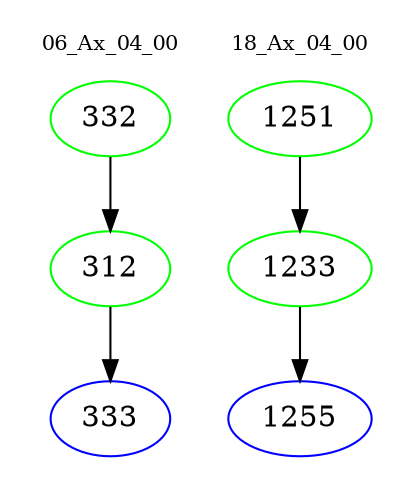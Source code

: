 digraph{
subgraph cluster_0 {
color = white
label = "06_Ax_04_00";
fontsize=10;
T0_332 [label="332", color="green"]
T0_332 -> T0_312 [color="black"]
T0_312 [label="312", color="green"]
T0_312 -> T0_333 [color="black"]
T0_333 [label="333", color="blue"]
}
subgraph cluster_1 {
color = white
label = "18_Ax_04_00";
fontsize=10;
T1_1251 [label="1251", color="green"]
T1_1251 -> T1_1233 [color="black"]
T1_1233 [label="1233", color="green"]
T1_1233 -> T1_1255 [color="black"]
T1_1255 [label="1255", color="blue"]
}
}
